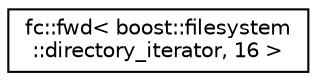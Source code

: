 digraph "Graphical Class Hierarchy"
{
  edge [fontname="Helvetica",fontsize="10",labelfontname="Helvetica",labelfontsize="10"];
  node [fontname="Helvetica",fontsize="10",shape=record];
  rankdir="LR";
  Node0 [label="fc::fwd\< boost::filesystem\l::directory_iterator, 16 \>",height=0.2,width=0.4,color="black", fillcolor="white", style="filled",URL="$classfc_1_1fwd.html"];
}
